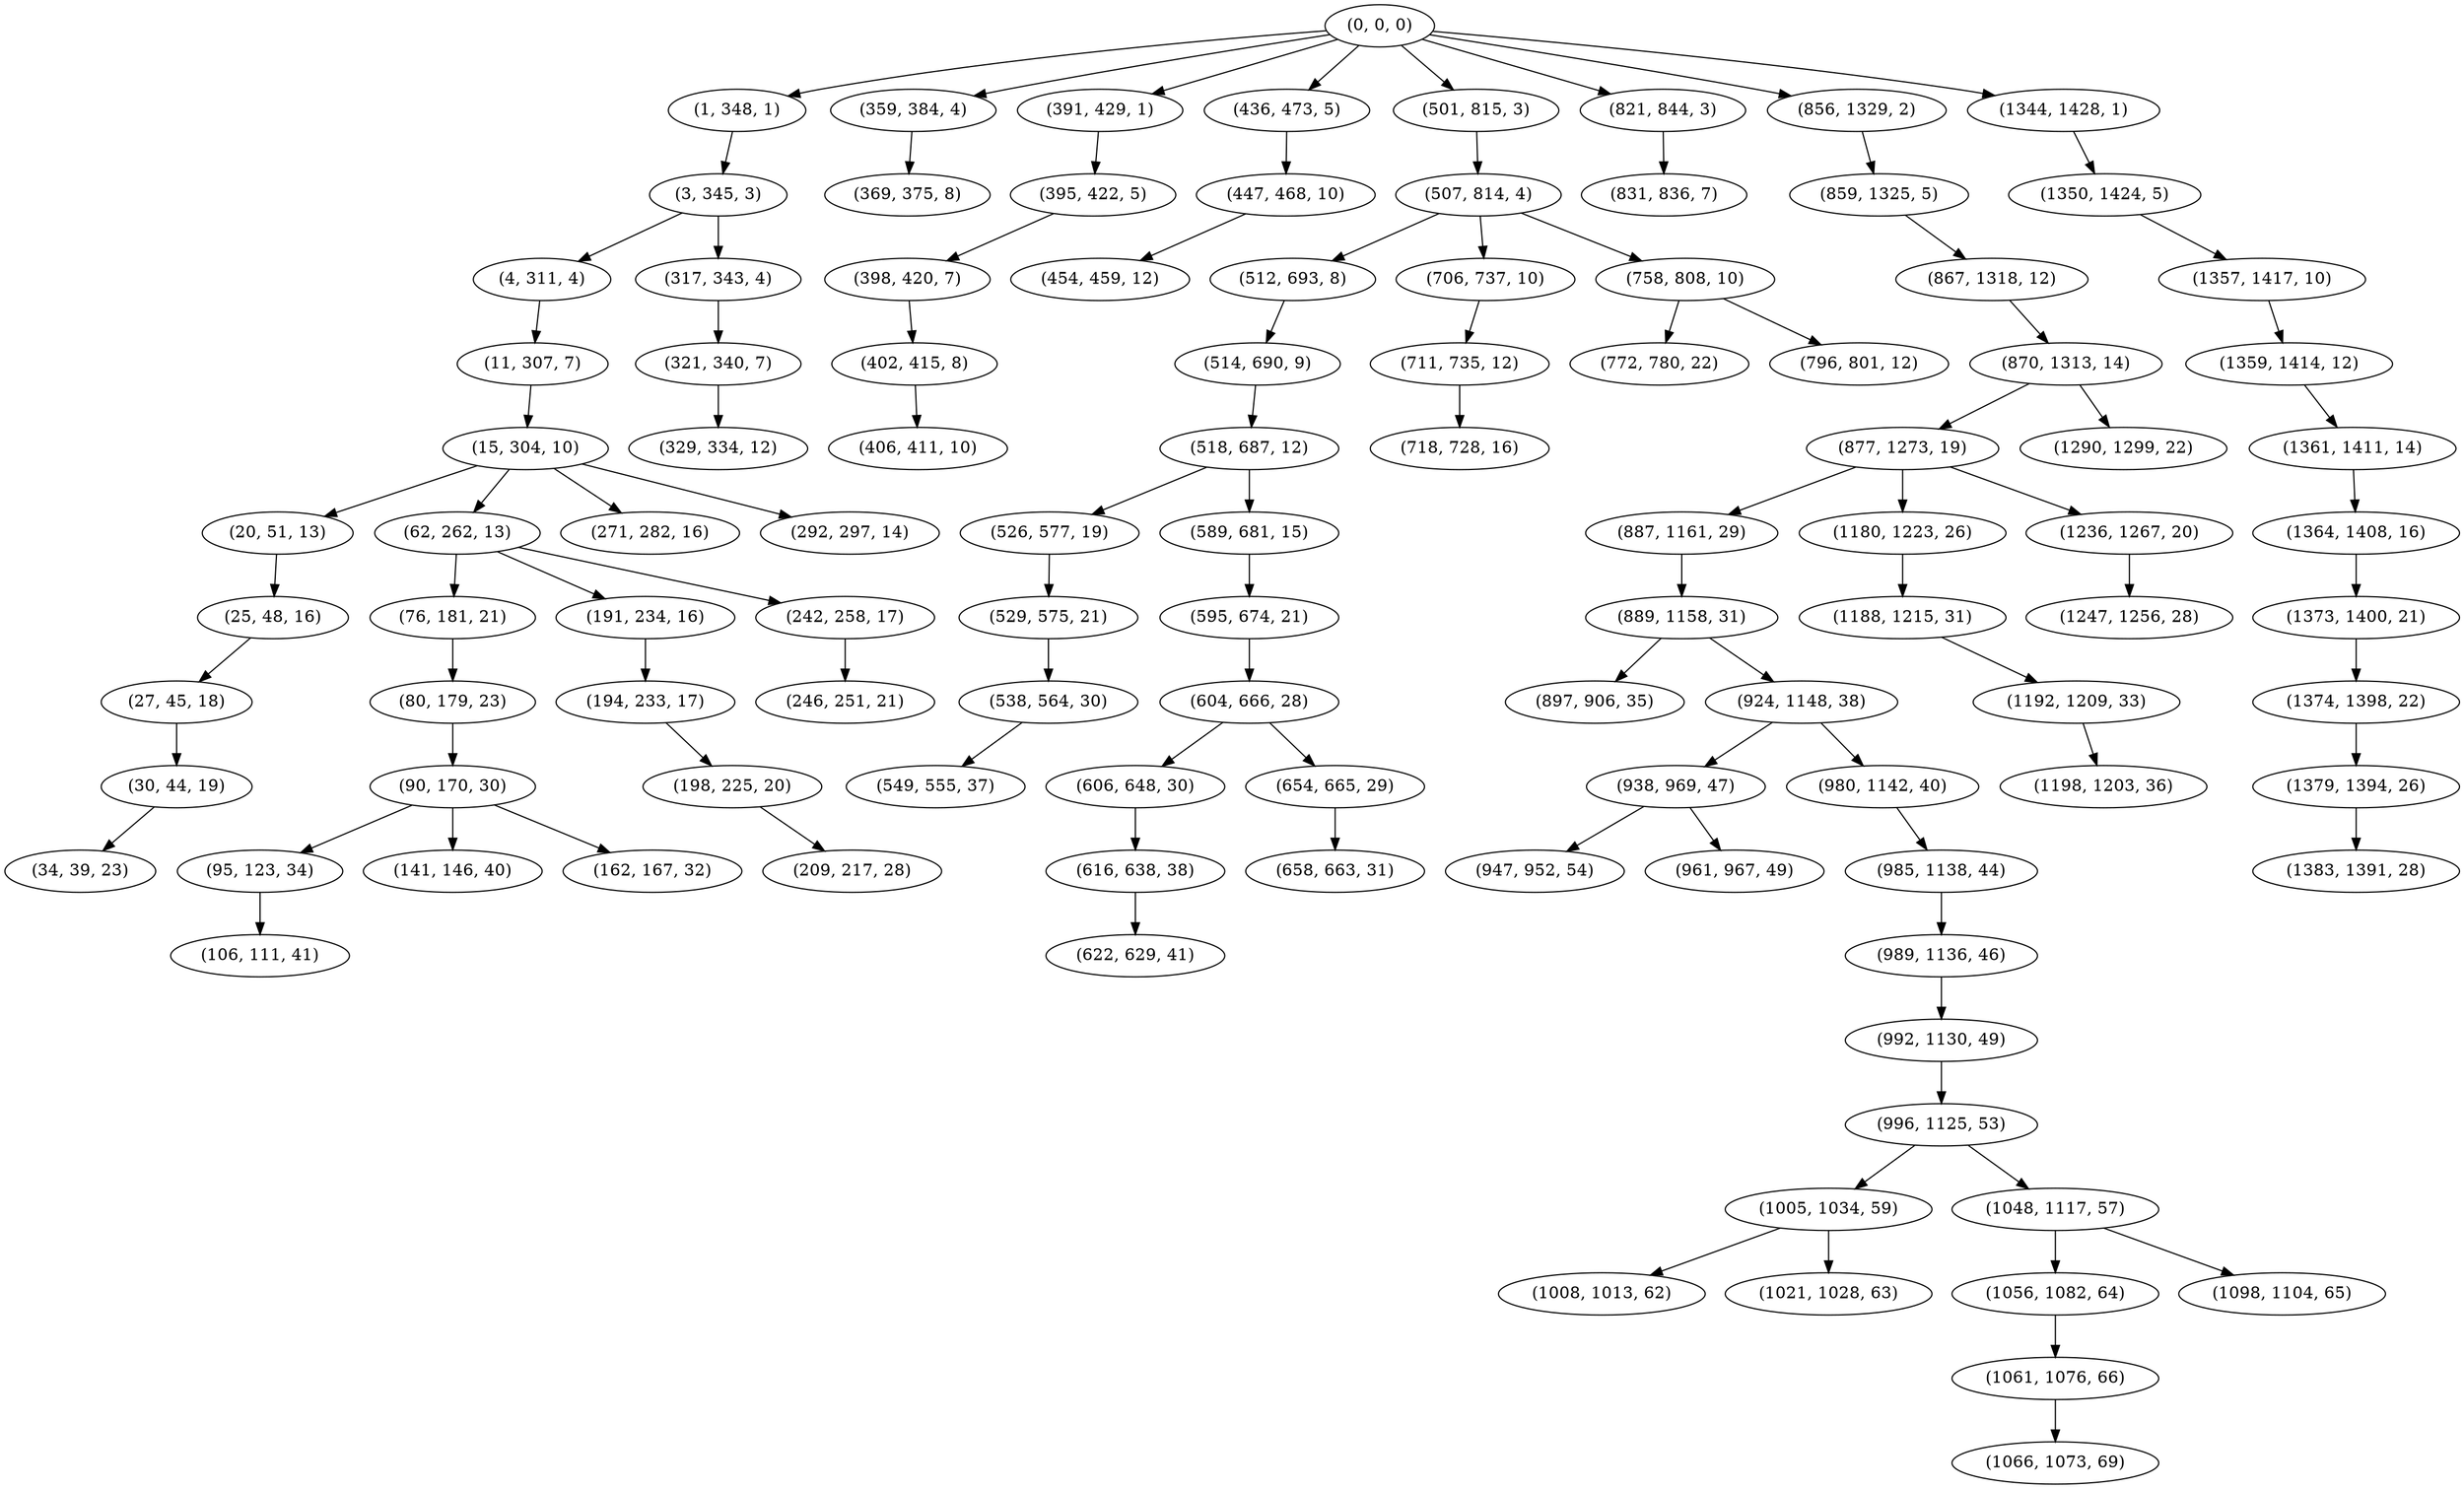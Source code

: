 digraph tree {
    "(0, 0, 0)";
    "(1, 348, 1)";
    "(3, 345, 3)";
    "(4, 311, 4)";
    "(11, 307, 7)";
    "(15, 304, 10)";
    "(20, 51, 13)";
    "(25, 48, 16)";
    "(27, 45, 18)";
    "(30, 44, 19)";
    "(34, 39, 23)";
    "(62, 262, 13)";
    "(76, 181, 21)";
    "(80, 179, 23)";
    "(90, 170, 30)";
    "(95, 123, 34)";
    "(106, 111, 41)";
    "(141, 146, 40)";
    "(162, 167, 32)";
    "(191, 234, 16)";
    "(194, 233, 17)";
    "(198, 225, 20)";
    "(209, 217, 28)";
    "(242, 258, 17)";
    "(246, 251, 21)";
    "(271, 282, 16)";
    "(292, 297, 14)";
    "(317, 343, 4)";
    "(321, 340, 7)";
    "(329, 334, 12)";
    "(359, 384, 4)";
    "(369, 375, 8)";
    "(391, 429, 1)";
    "(395, 422, 5)";
    "(398, 420, 7)";
    "(402, 415, 8)";
    "(406, 411, 10)";
    "(436, 473, 5)";
    "(447, 468, 10)";
    "(454, 459, 12)";
    "(501, 815, 3)";
    "(507, 814, 4)";
    "(512, 693, 8)";
    "(514, 690, 9)";
    "(518, 687, 12)";
    "(526, 577, 19)";
    "(529, 575, 21)";
    "(538, 564, 30)";
    "(549, 555, 37)";
    "(589, 681, 15)";
    "(595, 674, 21)";
    "(604, 666, 28)";
    "(606, 648, 30)";
    "(616, 638, 38)";
    "(622, 629, 41)";
    "(654, 665, 29)";
    "(658, 663, 31)";
    "(706, 737, 10)";
    "(711, 735, 12)";
    "(718, 728, 16)";
    "(758, 808, 10)";
    "(772, 780, 22)";
    "(796, 801, 12)";
    "(821, 844, 3)";
    "(831, 836, 7)";
    "(856, 1329, 2)";
    "(859, 1325, 5)";
    "(867, 1318, 12)";
    "(870, 1313, 14)";
    "(877, 1273, 19)";
    "(887, 1161, 29)";
    "(889, 1158, 31)";
    "(897, 906, 35)";
    "(924, 1148, 38)";
    "(938, 969, 47)";
    "(947, 952, 54)";
    "(961, 967, 49)";
    "(980, 1142, 40)";
    "(985, 1138, 44)";
    "(989, 1136, 46)";
    "(992, 1130, 49)";
    "(996, 1125, 53)";
    "(1005, 1034, 59)";
    "(1008, 1013, 62)";
    "(1021, 1028, 63)";
    "(1048, 1117, 57)";
    "(1056, 1082, 64)";
    "(1061, 1076, 66)";
    "(1066, 1073, 69)";
    "(1098, 1104, 65)";
    "(1180, 1223, 26)";
    "(1188, 1215, 31)";
    "(1192, 1209, 33)";
    "(1198, 1203, 36)";
    "(1236, 1267, 20)";
    "(1247, 1256, 28)";
    "(1290, 1299, 22)";
    "(1344, 1428, 1)";
    "(1350, 1424, 5)";
    "(1357, 1417, 10)";
    "(1359, 1414, 12)";
    "(1361, 1411, 14)";
    "(1364, 1408, 16)";
    "(1373, 1400, 21)";
    "(1374, 1398, 22)";
    "(1379, 1394, 26)";
    "(1383, 1391, 28)";
    "(0, 0, 0)" -> "(1, 348, 1)";
    "(0, 0, 0)" -> "(359, 384, 4)";
    "(0, 0, 0)" -> "(391, 429, 1)";
    "(0, 0, 0)" -> "(436, 473, 5)";
    "(0, 0, 0)" -> "(501, 815, 3)";
    "(0, 0, 0)" -> "(821, 844, 3)";
    "(0, 0, 0)" -> "(856, 1329, 2)";
    "(0, 0, 0)" -> "(1344, 1428, 1)";
    "(1, 348, 1)" -> "(3, 345, 3)";
    "(3, 345, 3)" -> "(4, 311, 4)";
    "(3, 345, 3)" -> "(317, 343, 4)";
    "(4, 311, 4)" -> "(11, 307, 7)";
    "(11, 307, 7)" -> "(15, 304, 10)";
    "(15, 304, 10)" -> "(20, 51, 13)";
    "(15, 304, 10)" -> "(62, 262, 13)";
    "(15, 304, 10)" -> "(271, 282, 16)";
    "(15, 304, 10)" -> "(292, 297, 14)";
    "(20, 51, 13)" -> "(25, 48, 16)";
    "(25, 48, 16)" -> "(27, 45, 18)";
    "(27, 45, 18)" -> "(30, 44, 19)";
    "(30, 44, 19)" -> "(34, 39, 23)";
    "(62, 262, 13)" -> "(76, 181, 21)";
    "(62, 262, 13)" -> "(191, 234, 16)";
    "(62, 262, 13)" -> "(242, 258, 17)";
    "(76, 181, 21)" -> "(80, 179, 23)";
    "(80, 179, 23)" -> "(90, 170, 30)";
    "(90, 170, 30)" -> "(95, 123, 34)";
    "(90, 170, 30)" -> "(141, 146, 40)";
    "(90, 170, 30)" -> "(162, 167, 32)";
    "(95, 123, 34)" -> "(106, 111, 41)";
    "(191, 234, 16)" -> "(194, 233, 17)";
    "(194, 233, 17)" -> "(198, 225, 20)";
    "(198, 225, 20)" -> "(209, 217, 28)";
    "(242, 258, 17)" -> "(246, 251, 21)";
    "(317, 343, 4)" -> "(321, 340, 7)";
    "(321, 340, 7)" -> "(329, 334, 12)";
    "(359, 384, 4)" -> "(369, 375, 8)";
    "(391, 429, 1)" -> "(395, 422, 5)";
    "(395, 422, 5)" -> "(398, 420, 7)";
    "(398, 420, 7)" -> "(402, 415, 8)";
    "(402, 415, 8)" -> "(406, 411, 10)";
    "(436, 473, 5)" -> "(447, 468, 10)";
    "(447, 468, 10)" -> "(454, 459, 12)";
    "(501, 815, 3)" -> "(507, 814, 4)";
    "(507, 814, 4)" -> "(512, 693, 8)";
    "(507, 814, 4)" -> "(706, 737, 10)";
    "(507, 814, 4)" -> "(758, 808, 10)";
    "(512, 693, 8)" -> "(514, 690, 9)";
    "(514, 690, 9)" -> "(518, 687, 12)";
    "(518, 687, 12)" -> "(526, 577, 19)";
    "(518, 687, 12)" -> "(589, 681, 15)";
    "(526, 577, 19)" -> "(529, 575, 21)";
    "(529, 575, 21)" -> "(538, 564, 30)";
    "(538, 564, 30)" -> "(549, 555, 37)";
    "(589, 681, 15)" -> "(595, 674, 21)";
    "(595, 674, 21)" -> "(604, 666, 28)";
    "(604, 666, 28)" -> "(606, 648, 30)";
    "(604, 666, 28)" -> "(654, 665, 29)";
    "(606, 648, 30)" -> "(616, 638, 38)";
    "(616, 638, 38)" -> "(622, 629, 41)";
    "(654, 665, 29)" -> "(658, 663, 31)";
    "(706, 737, 10)" -> "(711, 735, 12)";
    "(711, 735, 12)" -> "(718, 728, 16)";
    "(758, 808, 10)" -> "(772, 780, 22)";
    "(758, 808, 10)" -> "(796, 801, 12)";
    "(821, 844, 3)" -> "(831, 836, 7)";
    "(856, 1329, 2)" -> "(859, 1325, 5)";
    "(859, 1325, 5)" -> "(867, 1318, 12)";
    "(867, 1318, 12)" -> "(870, 1313, 14)";
    "(870, 1313, 14)" -> "(877, 1273, 19)";
    "(870, 1313, 14)" -> "(1290, 1299, 22)";
    "(877, 1273, 19)" -> "(887, 1161, 29)";
    "(877, 1273, 19)" -> "(1180, 1223, 26)";
    "(877, 1273, 19)" -> "(1236, 1267, 20)";
    "(887, 1161, 29)" -> "(889, 1158, 31)";
    "(889, 1158, 31)" -> "(897, 906, 35)";
    "(889, 1158, 31)" -> "(924, 1148, 38)";
    "(924, 1148, 38)" -> "(938, 969, 47)";
    "(924, 1148, 38)" -> "(980, 1142, 40)";
    "(938, 969, 47)" -> "(947, 952, 54)";
    "(938, 969, 47)" -> "(961, 967, 49)";
    "(980, 1142, 40)" -> "(985, 1138, 44)";
    "(985, 1138, 44)" -> "(989, 1136, 46)";
    "(989, 1136, 46)" -> "(992, 1130, 49)";
    "(992, 1130, 49)" -> "(996, 1125, 53)";
    "(996, 1125, 53)" -> "(1005, 1034, 59)";
    "(996, 1125, 53)" -> "(1048, 1117, 57)";
    "(1005, 1034, 59)" -> "(1008, 1013, 62)";
    "(1005, 1034, 59)" -> "(1021, 1028, 63)";
    "(1048, 1117, 57)" -> "(1056, 1082, 64)";
    "(1048, 1117, 57)" -> "(1098, 1104, 65)";
    "(1056, 1082, 64)" -> "(1061, 1076, 66)";
    "(1061, 1076, 66)" -> "(1066, 1073, 69)";
    "(1180, 1223, 26)" -> "(1188, 1215, 31)";
    "(1188, 1215, 31)" -> "(1192, 1209, 33)";
    "(1192, 1209, 33)" -> "(1198, 1203, 36)";
    "(1236, 1267, 20)" -> "(1247, 1256, 28)";
    "(1344, 1428, 1)" -> "(1350, 1424, 5)";
    "(1350, 1424, 5)" -> "(1357, 1417, 10)";
    "(1357, 1417, 10)" -> "(1359, 1414, 12)";
    "(1359, 1414, 12)" -> "(1361, 1411, 14)";
    "(1361, 1411, 14)" -> "(1364, 1408, 16)";
    "(1364, 1408, 16)" -> "(1373, 1400, 21)";
    "(1373, 1400, 21)" -> "(1374, 1398, 22)";
    "(1374, 1398, 22)" -> "(1379, 1394, 26)";
    "(1379, 1394, 26)" -> "(1383, 1391, 28)";
}
